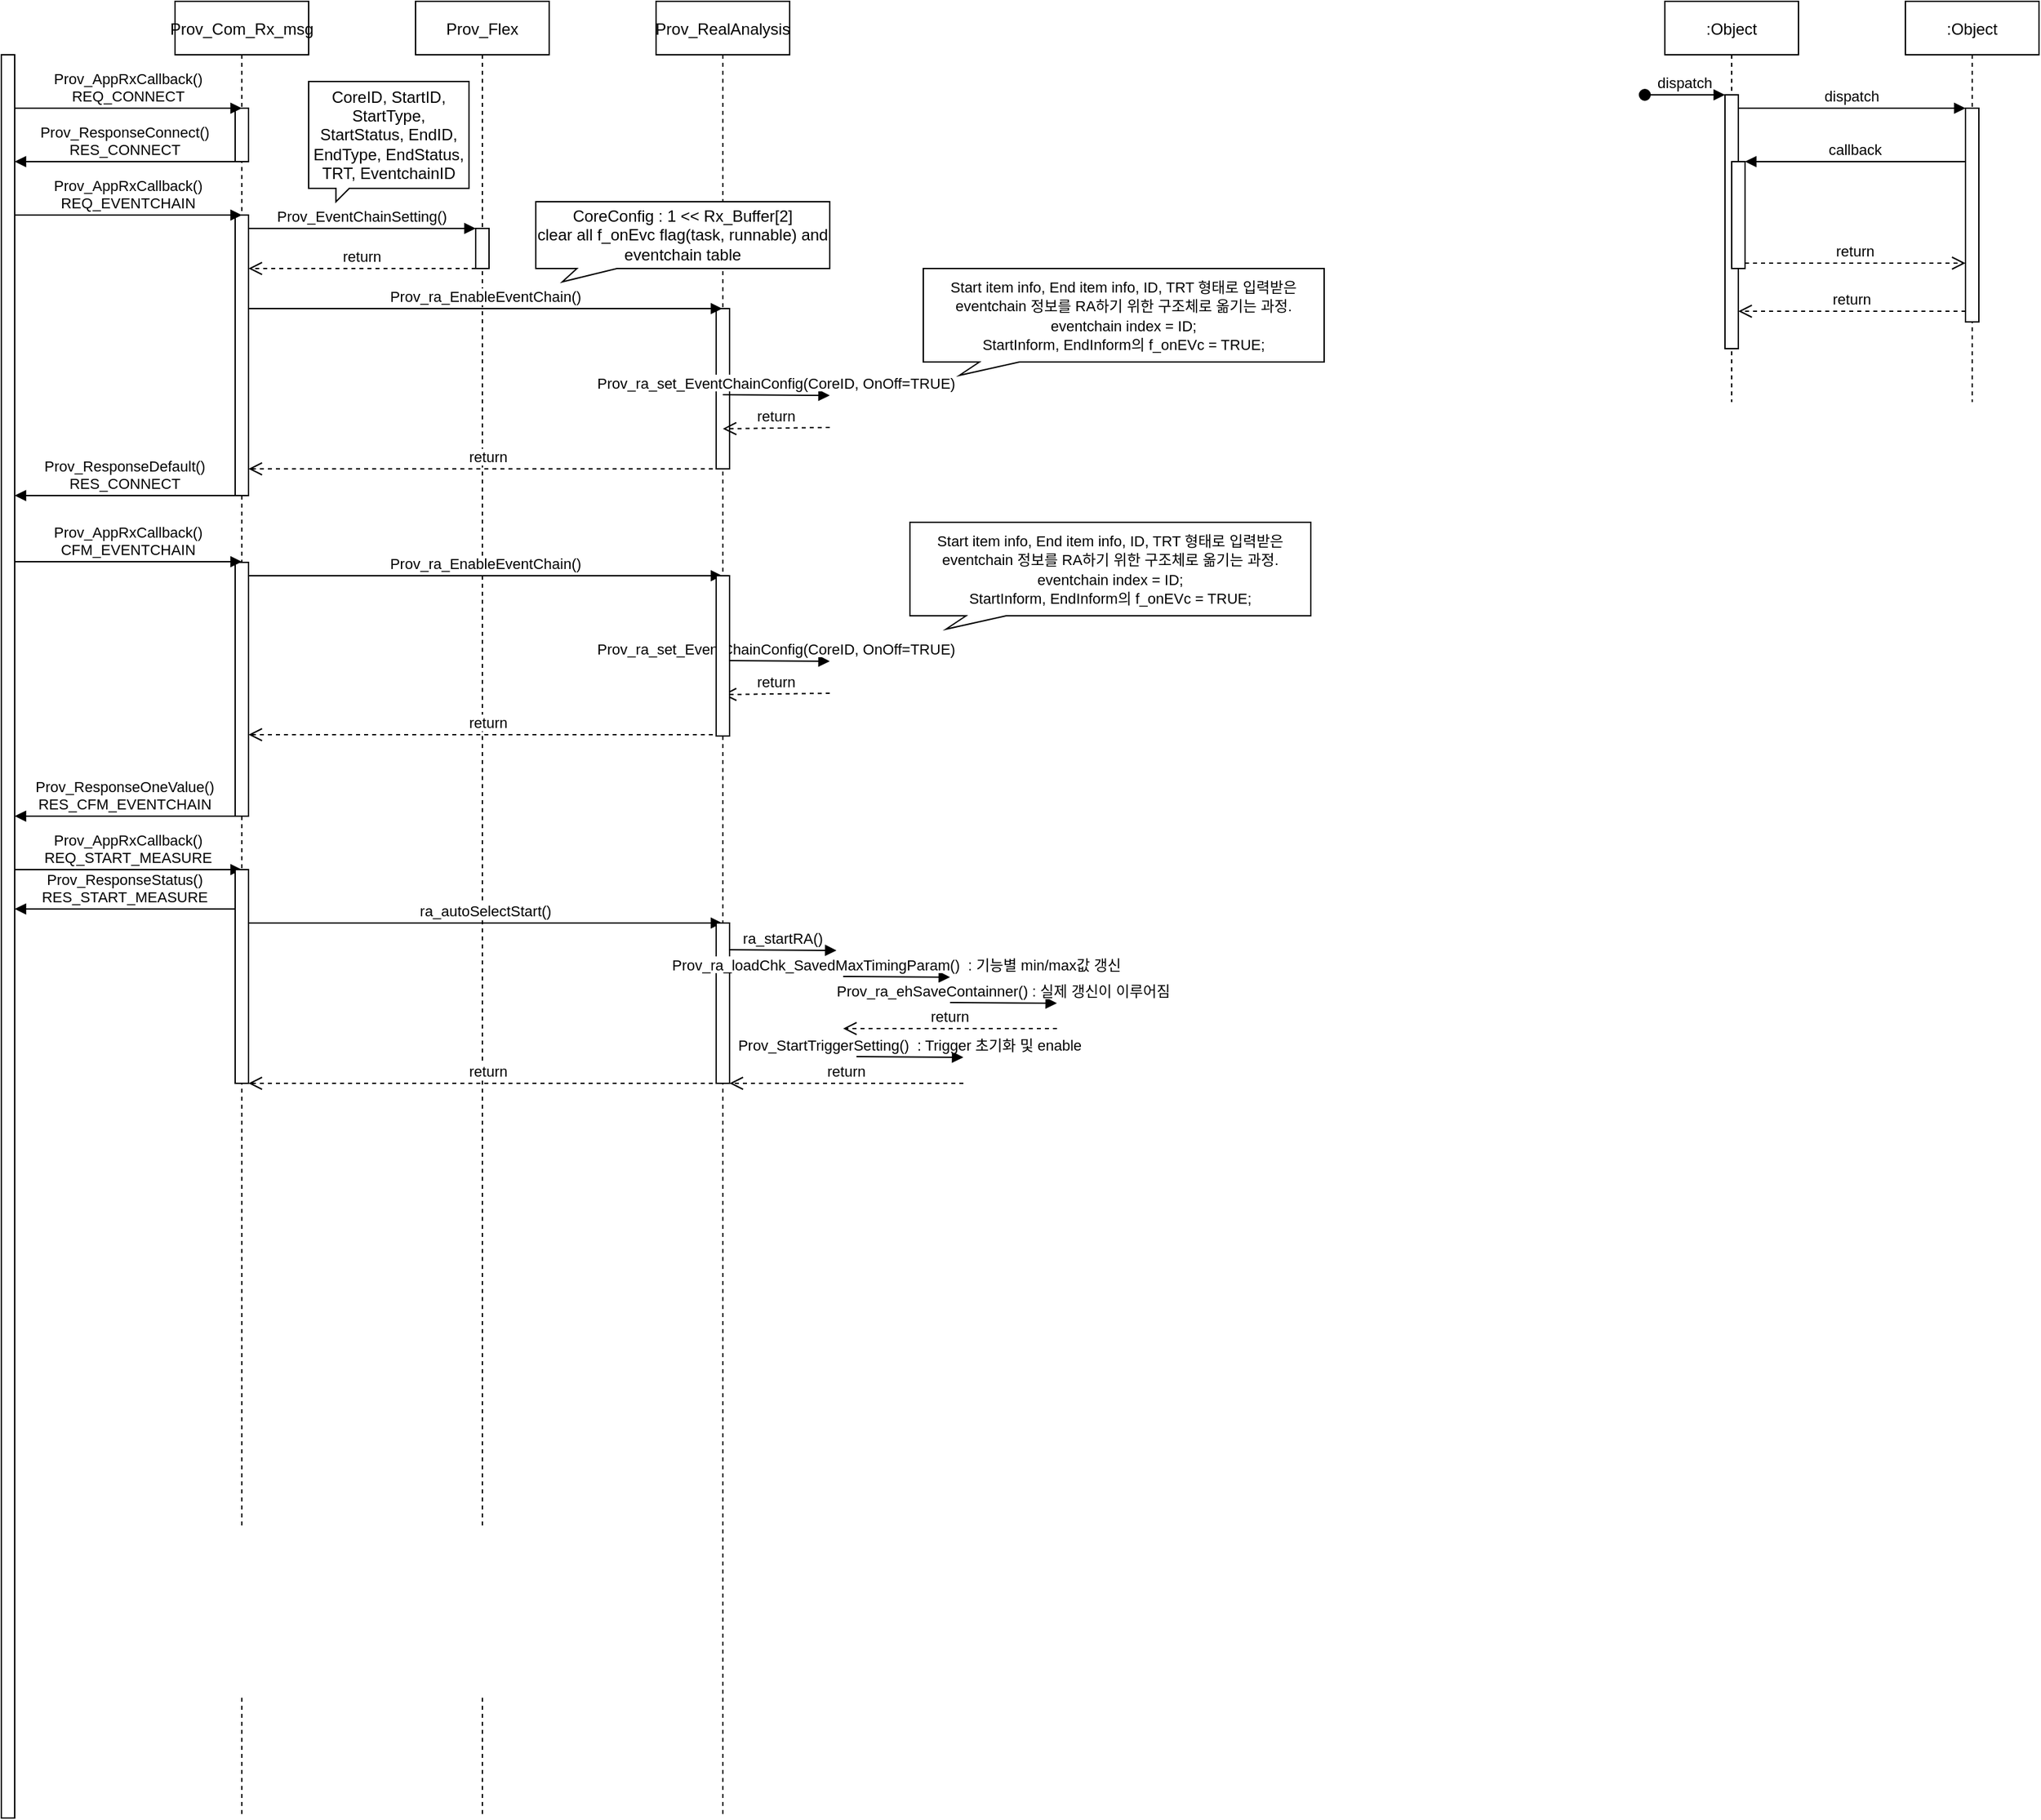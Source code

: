<mxfile version="14.9.6" type="github">
  <diagram id="kgpKYQtTHZ0yAKxKKP6v" name="Page-1">
    <mxGraphModel dx="1662" dy="796" grid="1" gridSize="10" guides="1" tooltips="1" connect="1" arrows="1" fold="1" page="1" pageScale="1" pageWidth="1200" pageHeight="1920" background="none" math="0" shadow="0">
      <root>
        <object label="" id="0">
          <mxCell />
        </object>
        <mxCell id="1" parent="0" />
        <mxCell id="3nuBFxr9cyL0pnOWT2aG-1" value="Prov_Com_Rx_msg" style="shape=umlLifeline;perimeter=lifelinePerimeter;container=1;collapsible=0;recursiveResize=0;rounded=0;shadow=0;strokeWidth=1;" parent="1" vertex="1">
          <mxGeometry x="170" y="40" width="100" height="1360" as="geometry" />
        </mxCell>
        <mxCell id="3nuBFxr9cyL0pnOWT2aG-2" value="" style="points=[];perimeter=orthogonalPerimeter;rounded=0;shadow=0;strokeWidth=1;" parent="3nuBFxr9cyL0pnOWT2aG-1" vertex="1">
          <mxGeometry x="45" y="80" width="10" height="40" as="geometry" />
        </mxCell>
        <mxCell id="3nuBFxr9cyL0pnOWT2aG-5" value="Prov_Flex" style="shape=umlLifeline;perimeter=lifelinePerimeter;container=1;collapsible=0;recursiveResize=0;rounded=0;shadow=0;strokeWidth=1;" parent="1" vertex="1">
          <mxGeometry x="350" y="40" width="100" height="1360" as="geometry" />
        </mxCell>
        <mxCell id="3nuBFxr9cyL0pnOWT2aG-6" value="" style="points=[];perimeter=orthogonalPerimeter;rounded=0;shadow=0;strokeWidth=1;" parent="3nuBFxr9cyL0pnOWT2aG-5" vertex="1">
          <mxGeometry x="45" y="170" width="10" height="30" as="geometry" />
        </mxCell>
        <mxCell id="O0rYHsYLg1H_dyIOlwgl-3" value="Prov_RealAnalysis" style="shape=umlLifeline;perimeter=lifelinePerimeter;container=1;collapsible=0;recursiveResize=0;rounded=0;shadow=0;strokeWidth=1;" vertex="1" parent="1">
          <mxGeometry x="530" y="40" width="100" height="1360" as="geometry" />
        </mxCell>
        <mxCell id="O0rYHsYLg1H_dyIOlwgl-4" value="" style="points=[];perimeter=orthogonalPerimeter;rounded=0;shadow=0;strokeWidth=1;" vertex="1" parent="O0rYHsYLg1H_dyIOlwgl-3">
          <mxGeometry x="45" y="230" width="10" height="120" as="geometry" />
        </mxCell>
        <mxCell id="O0rYHsYLg1H_dyIOlwgl-13" value=":Object" style="shape=umlLifeline;perimeter=lifelinePerimeter;container=1;collapsible=0;recursiveResize=0;rounded=0;shadow=0;strokeWidth=1;" vertex="1" parent="1">
          <mxGeometry x="1285" y="40" width="100" height="300" as="geometry" />
        </mxCell>
        <mxCell id="O0rYHsYLg1H_dyIOlwgl-14" value="" style="points=[];perimeter=orthogonalPerimeter;rounded=0;shadow=0;strokeWidth=1;" vertex="1" parent="O0rYHsYLg1H_dyIOlwgl-13">
          <mxGeometry x="45" y="70" width="10" height="190" as="geometry" />
        </mxCell>
        <mxCell id="O0rYHsYLg1H_dyIOlwgl-15" value="dispatch" style="verticalAlign=bottom;startArrow=oval;endArrow=block;startSize=8;shadow=0;strokeWidth=1;" edge="1" parent="O0rYHsYLg1H_dyIOlwgl-13" target="O0rYHsYLg1H_dyIOlwgl-14">
          <mxGeometry relative="1" as="geometry">
            <mxPoint x="-15" y="70" as="sourcePoint" />
          </mxGeometry>
        </mxCell>
        <mxCell id="O0rYHsYLg1H_dyIOlwgl-16" value="" style="points=[];perimeter=orthogonalPerimeter;rounded=0;shadow=0;strokeWidth=1;" vertex="1" parent="O0rYHsYLg1H_dyIOlwgl-13">
          <mxGeometry x="50" y="120" width="10" height="80" as="geometry" />
        </mxCell>
        <mxCell id="O0rYHsYLg1H_dyIOlwgl-17" value=":Object" style="shape=umlLifeline;perimeter=lifelinePerimeter;container=1;collapsible=0;recursiveResize=0;rounded=0;shadow=0;strokeWidth=1;" vertex="1" parent="1">
          <mxGeometry x="1465" y="40" width="100" height="300" as="geometry" />
        </mxCell>
        <mxCell id="O0rYHsYLg1H_dyIOlwgl-18" value="" style="points=[];perimeter=orthogonalPerimeter;rounded=0;shadow=0;strokeWidth=1;" vertex="1" parent="O0rYHsYLg1H_dyIOlwgl-17">
          <mxGeometry x="45" y="80" width="10" height="160" as="geometry" />
        </mxCell>
        <mxCell id="O0rYHsYLg1H_dyIOlwgl-19" value="return" style="verticalAlign=bottom;endArrow=open;dashed=1;endSize=8;exitX=0;exitY=0.95;shadow=0;strokeWidth=1;" edge="1" source="O0rYHsYLg1H_dyIOlwgl-18" target="O0rYHsYLg1H_dyIOlwgl-14" parent="1">
          <mxGeometry relative="1" as="geometry">
            <mxPoint x="1440" y="196" as="targetPoint" />
          </mxGeometry>
        </mxCell>
        <mxCell id="O0rYHsYLg1H_dyIOlwgl-20" value="dispatch" style="verticalAlign=bottom;endArrow=block;entryX=0;entryY=0;shadow=0;strokeWidth=1;" edge="1" source="O0rYHsYLg1H_dyIOlwgl-14" target="O0rYHsYLg1H_dyIOlwgl-18" parent="1">
          <mxGeometry relative="1" as="geometry">
            <mxPoint x="1440" y="120" as="sourcePoint" />
          </mxGeometry>
        </mxCell>
        <mxCell id="O0rYHsYLg1H_dyIOlwgl-21" value="callback" style="verticalAlign=bottom;endArrow=block;entryX=1;entryY=0;shadow=0;strokeWidth=1;" edge="1" source="O0rYHsYLg1H_dyIOlwgl-18" target="O0rYHsYLg1H_dyIOlwgl-16" parent="1">
          <mxGeometry relative="1" as="geometry">
            <mxPoint x="1405" y="160" as="sourcePoint" />
          </mxGeometry>
        </mxCell>
        <mxCell id="O0rYHsYLg1H_dyIOlwgl-22" value="return" style="verticalAlign=bottom;endArrow=open;dashed=1;endSize=8;exitX=1;exitY=0.95;shadow=0;strokeWidth=1;" edge="1" source="O0rYHsYLg1H_dyIOlwgl-16" target="O0rYHsYLg1H_dyIOlwgl-18" parent="1">
          <mxGeometry relative="1" as="geometry">
            <mxPoint x="1405" y="217" as="targetPoint" />
          </mxGeometry>
        </mxCell>
        <mxCell id="O0rYHsYLg1H_dyIOlwgl-25" value="" style="points=[];perimeter=orthogonalPerimeter;rounded=0;shadow=0;strokeWidth=1;" vertex="1" parent="1">
          <mxGeometry x="40" y="80" width="10" height="1320" as="geometry" />
        </mxCell>
        <mxCell id="O0rYHsYLg1H_dyIOlwgl-27" value="Prov_AppRxCallback()&#xa;REQ_CONNECT" style="verticalAlign=bottom;endArrow=block;entryX=0;entryY=0;shadow=0;strokeWidth=1;" edge="1" parent="1">
          <mxGeometry relative="1" as="geometry">
            <mxPoint x="50" y="120.0" as="sourcePoint" />
            <mxPoint x="220" y="120.0" as="targetPoint" />
          </mxGeometry>
        </mxCell>
        <mxCell id="O0rYHsYLg1H_dyIOlwgl-28" value="Prov_ResponseConnect()&#xa;RES_CONNECT" style="verticalAlign=bottom;endArrow=block;entryX=1;entryY=0;shadow=0;strokeWidth=1;" edge="1" parent="1">
          <mxGeometry relative="1" as="geometry">
            <mxPoint x="215" y="160" as="sourcePoint" />
            <mxPoint x="50" y="160" as="targetPoint" />
          </mxGeometry>
        </mxCell>
        <mxCell id="O0rYHsYLg1H_dyIOlwgl-30" value="" style="points=[];perimeter=orthogonalPerimeter;rounded=0;shadow=0;strokeWidth=1;" vertex="1" parent="1">
          <mxGeometry x="215" y="200" width="10" height="210" as="geometry" />
        </mxCell>
        <mxCell id="O0rYHsYLg1H_dyIOlwgl-29" value="Prov_AppRxCallback()&#xa;REQ_EVENTCHAIN" style="verticalAlign=bottom;endArrow=block;entryX=0;entryY=0;shadow=0;strokeWidth=1;" edge="1" parent="1">
          <mxGeometry relative="1" as="geometry">
            <mxPoint x="50" y="200.0" as="sourcePoint" />
            <mxPoint x="220" y="200.0" as="targetPoint" />
          </mxGeometry>
        </mxCell>
        <mxCell id="O0rYHsYLg1H_dyIOlwgl-34" value="Prov_EventChainSetting()" style="verticalAlign=bottom;endArrow=block;entryX=0;entryY=0;shadow=0;strokeWidth=1;" edge="1" parent="1">
          <mxGeometry relative="1" as="geometry">
            <mxPoint x="225" y="210.0" as="sourcePoint" />
            <mxPoint x="395" y="210.0" as="targetPoint" />
          </mxGeometry>
        </mxCell>
        <mxCell id="O0rYHsYLg1H_dyIOlwgl-35" value="CoreID, StartID, StartType, StartStatus, EndID, EndType, EndStatus, TRT, EventchainID" style="shape=callout;whiteSpace=wrap;html=1;perimeter=calloutPerimeter;position2=0.17;size=10;position=0.17;base=10;" vertex="1" parent="1">
          <mxGeometry x="270" y="100" width="120" height="90" as="geometry" />
        </mxCell>
        <mxCell id="O0rYHsYLg1H_dyIOlwgl-36" value="Prov_ResponseDefault()&#xa;RES_CONNECT" style="verticalAlign=bottom;endArrow=block;entryX=1;entryY=0;shadow=0;strokeWidth=1;" edge="1" parent="1">
          <mxGeometry relative="1" as="geometry">
            <mxPoint x="215" y="410" as="sourcePoint" />
            <mxPoint x="50" y="410" as="targetPoint" />
          </mxGeometry>
        </mxCell>
        <mxCell id="O0rYHsYLg1H_dyIOlwgl-39" value="return" style="verticalAlign=bottom;endArrow=open;dashed=1;endSize=8;exitX=0;exitY=0.95;shadow=0;strokeWidth=1;" edge="1" parent="1">
          <mxGeometry relative="1" as="geometry">
            <mxPoint x="225" y="240.0" as="targetPoint" />
            <mxPoint x="395" y="240.0" as="sourcePoint" />
          </mxGeometry>
        </mxCell>
        <mxCell id="O0rYHsYLg1H_dyIOlwgl-40" value="Prov_ra_EnableEventChain()" style="verticalAlign=bottom;endArrow=block;shadow=0;strokeWidth=1;" edge="1" parent="1" target="O0rYHsYLg1H_dyIOlwgl-3">
          <mxGeometry relative="1" as="geometry">
            <mxPoint x="225" y="270.0" as="sourcePoint" />
            <mxPoint x="570" y="270" as="targetPoint" />
          </mxGeometry>
        </mxCell>
        <mxCell id="O0rYHsYLg1H_dyIOlwgl-41" value="CoreConfig :&amp;nbsp;1 &amp;lt;&amp;lt; Rx_Buffer[2]&lt;br&gt;clear all f_onEvc flag(task, runnable) and eventchain table" style="shape=callout;whiteSpace=wrap;html=1;perimeter=calloutPerimeter;position2=0.09;size=10;position=0.14;base=30;direction=east;" vertex="1" parent="1">
          <mxGeometry x="440" y="190" width="220" height="60" as="geometry" />
        </mxCell>
        <mxCell id="O0rYHsYLg1H_dyIOlwgl-49" value="return" style="verticalAlign=bottom;endArrow=open;dashed=1;endSize=8;shadow=0;strokeWidth=1;" edge="1" parent="1">
          <mxGeometry relative="1" as="geometry">
            <mxPoint x="225" y="390.0" as="targetPoint" />
            <mxPoint x="584.5" y="390.0" as="sourcePoint" />
          </mxGeometry>
        </mxCell>
        <mxCell id="O0rYHsYLg1H_dyIOlwgl-55" value="Prov_ra_set_EventChainConfig(CoreID, OnOff=TRUE)" style="verticalAlign=bottom;endArrow=block;shadow=0;strokeWidth=1;" edge="1" parent="1">
          <mxGeometry relative="1" as="geometry">
            <mxPoint x="580" y="334.5" as="sourcePoint" />
            <mxPoint x="660" y="335" as="targetPoint" />
          </mxGeometry>
        </mxCell>
        <mxCell id="O0rYHsYLg1H_dyIOlwgl-56" value="return" style="verticalAlign=bottom;endArrow=open;dashed=1;endSize=8;shadow=0;strokeWidth=1;" edge="1" parent="1">
          <mxGeometry relative="1" as="geometry">
            <mxPoint x="580" y="360.0" as="targetPoint" />
            <mxPoint x="660" y="359" as="sourcePoint" />
          </mxGeometry>
        </mxCell>
        <mxCell id="O0rYHsYLg1H_dyIOlwgl-58" value="" style="points=[];perimeter=orthogonalPerimeter;rounded=0;shadow=0;strokeWidth=1;" vertex="1" parent="1">
          <mxGeometry x="215" y="460" width="10" height="190" as="geometry" />
        </mxCell>
        <mxCell id="O0rYHsYLg1H_dyIOlwgl-57" value="Prov_AppRxCallback()&#xa;CFM_EVENTCHAIN" style="verticalAlign=bottom;endArrow=block;entryX=0;entryY=0;shadow=0;strokeWidth=1;" edge="1" parent="1">
          <mxGeometry relative="1" as="geometry">
            <mxPoint x="50" y="459.5" as="sourcePoint" />
            <mxPoint x="220" y="459.5" as="targetPoint" />
          </mxGeometry>
        </mxCell>
        <mxCell id="O0rYHsYLg1H_dyIOlwgl-60" value="Prov_ResponseOneValue()&#xa;RES_CFM_EVENTCHAIN" style="verticalAlign=bottom;endArrow=block;entryX=1;entryY=0;shadow=0;strokeWidth=1;" edge="1" parent="1">
          <mxGeometry relative="1" as="geometry">
            <mxPoint x="215" y="650" as="sourcePoint" />
            <mxPoint x="50" y="650" as="targetPoint" />
          </mxGeometry>
        </mxCell>
        <mxCell id="O0rYHsYLg1H_dyIOlwgl-65" value="Prov_ra_EnableEventChain()" style="verticalAlign=bottom;endArrow=block;shadow=0;strokeWidth=1;" edge="1" parent="1">
          <mxGeometry relative="1" as="geometry">
            <mxPoint x="225" y="470" as="sourcePoint" />
            <mxPoint x="579.5" y="470" as="targetPoint" />
          </mxGeometry>
        </mxCell>
        <mxCell id="O0rYHsYLg1H_dyIOlwgl-71" value="return" style="verticalAlign=bottom;endArrow=open;dashed=1;endSize=8;shadow=0;strokeWidth=1;" edge="1" parent="1">
          <mxGeometry relative="1" as="geometry">
            <mxPoint x="225" y="589.0" as="targetPoint" />
            <mxPoint x="584.5" y="589.0" as="sourcePoint" />
          </mxGeometry>
        </mxCell>
        <mxCell id="O0rYHsYLg1H_dyIOlwgl-72" value="Prov_ra_set_EventChainConfig(CoreID, OnOff=TRUE)" style="verticalAlign=bottom;endArrow=block;shadow=0;strokeWidth=1;" edge="1" parent="1">
          <mxGeometry relative="1" as="geometry">
            <mxPoint x="580" y="533.5" as="sourcePoint" />
            <mxPoint x="660" y="534" as="targetPoint" />
          </mxGeometry>
        </mxCell>
        <mxCell id="O0rYHsYLg1H_dyIOlwgl-73" value="return" style="verticalAlign=bottom;endArrow=open;dashed=1;endSize=8;shadow=0;strokeWidth=1;" edge="1" parent="1">
          <mxGeometry relative="1" as="geometry">
            <mxPoint x="580" y="559.0" as="targetPoint" />
            <mxPoint x="660" y="558" as="sourcePoint" />
          </mxGeometry>
        </mxCell>
        <mxCell id="O0rYHsYLg1H_dyIOlwgl-75" value="" style="points=[];perimeter=orthogonalPerimeter;rounded=0;shadow=0;strokeWidth=1;" vertex="1" parent="1">
          <mxGeometry x="575" y="470" width="10" height="120" as="geometry" />
        </mxCell>
        <mxCell id="O0rYHsYLg1H_dyIOlwgl-76" value="Prov_AppRxCallback()&#xa;REQ_START_MEASURE" style="verticalAlign=bottom;endArrow=block;entryX=0;entryY=0;shadow=0;strokeWidth=1;" edge="1" parent="1">
          <mxGeometry relative="1" as="geometry">
            <mxPoint x="50" y="690.0" as="sourcePoint" />
            <mxPoint x="220" y="690.0" as="targetPoint" />
          </mxGeometry>
        </mxCell>
        <mxCell id="O0rYHsYLg1H_dyIOlwgl-77" value="" style="points=[];perimeter=orthogonalPerimeter;rounded=0;shadow=0;strokeWidth=1;" vertex="1" parent="1">
          <mxGeometry x="215" y="690" width="10" height="160" as="geometry" />
        </mxCell>
        <mxCell id="O0rYHsYLg1H_dyIOlwgl-78" value="Prov_ResponseStatus()&#xa;RES_START_MEASURE" style="verticalAlign=bottom;endArrow=block;entryX=1;entryY=0;shadow=0;strokeWidth=1;" edge="1" parent="1">
          <mxGeometry relative="1" as="geometry">
            <mxPoint x="215" y="719.5" as="sourcePoint" />
            <mxPoint x="50" y="719.5" as="targetPoint" />
          </mxGeometry>
        </mxCell>
        <mxCell id="O0rYHsYLg1H_dyIOlwgl-79" value="ra_autoSelectStart()" style="verticalAlign=bottom;endArrow=block;shadow=0;strokeWidth=1;" edge="1" parent="1">
          <mxGeometry relative="1" as="geometry">
            <mxPoint x="225" y="730" as="sourcePoint" />
            <mxPoint x="579.5" y="730" as="targetPoint" />
          </mxGeometry>
        </mxCell>
        <mxCell id="O0rYHsYLg1H_dyIOlwgl-80" value="" style="points=[];perimeter=orthogonalPerimeter;rounded=0;shadow=0;strokeWidth=1;" vertex="1" parent="1">
          <mxGeometry x="575" y="730" width="10" height="120" as="geometry" />
        </mxCell>
        <mxCell id="O0rYHsYLg1H_dyIOlwgl-83" value="ra_startRA()" style="verticalAlign=bottom;endArrow=block;shadow=0;strokeWidth=1;" edge="1" parent="1">
          <mxGeometry relative="1" as="geometry">
            <mxPoint x="585" y="750" as="sourcePoint" />
            <mxPoint x="665" y="750.5" as="targetPoint" />
          </mxGeometry>
        </mxCell>
        <mxCell id="O0rYHsYLg1H_dyIOlwgl-86" value="Prov_ra_loadChk_SavedMaxTimingParam()  : 기능별 min/max값 갱신" style="verticalAlign=bottom;endArrow=block;shadow=0;strokeWidth=1;" edge="1" parent="1">
          <mxGeometry relative="1" as="geometry">
            <mxPoint x="670" y="770" as="sourcePoint" />
            <mxPoint x="750" y="770.5" as="targetPoint" />
          </mxGeometry>
        </mxCell>
        <mxCell id="O0rYHsYLg1H_dyIOlwgl-87" value="Prov_ra_ehSaveContainner() : 실제 갱신이 이루어짐" style="verticalAlign=bottom;endArrow=block;shadow=0;strokeWidth=1;" edge="1" parent="1">
          <mxGeometry relative="1" as="geometry">
            <mxPoint x="750" y="789.5" as="sourcePoint" />
            <mxPoint x="830" y="790" as="targetPoint" />
          </mxGeometry>
        </mxCell>
        <mxCell id="O0rYHsYLg1H_dyIOlwgl-88" value="return" style="verticalAlign=bottom;endArrow=open;dashed=1;endSize=8;shadow=0;strokeWidth=1;" edge="1" parent="1">
          <mxGeometry relative="1" as="geometry">
            <mxPoint x="670" y="809" as="targetPoint" />
            <mxPoint x="830" y="809" as="sourcePoint" />
          </mxGeometry>
        </mxCell>
        <mxCell id="O0rYHsYLg1H_dyIOlwgl-89" value="return" style="verticalAlign=bottom;endArrow=open;dashed=1;endSize=8;shadow=0;strokeWidth=1;" edge="1" parent="1">
          <mxGeometry relative="1" as="geometry">
            <mxPoint x="225" y="850.0" as="targetPoint" />
            <mxPoint x="584.5" y="850.0" as="sourcePoint" />
          </mxGeometry>
        </mxCell>
        <mxCell id="O0rYHsYLg1H_dyIOlwgl-92" value="Prov_StartTriggerSetting()  : Trigger 초기화 및 enable" style="verticalAlign=bottom;endArrow=block;shadow=0;strokeWidth=1;" edge="1" parent="1">
          <mxGeometry relative="1" as="geometry">
            <mxPoint x="680" y="830" as="sourcePoint" />
            <mxPoint x="760" y="830.5" as="targetPoint" />
          </mxGeometry>
        </mxCell>
        <mxCell id="O0rYHsYLg1H_dyIOlwgl-93" value="return" style="verticalAlign=bottom;endArrow=open;dashed=1;endSize=8;shadow=0;strokeWidth=1;" edge="1" parent="1">
          <mxGeometry relative="1" as="geometry">
            <mxPoint x="585" y="850" as="targetPoint" />
            <mxPoint x="760" y="850" as="sourcePoint" />
          </mxGeometry>
        </mxCell>
        <mxCell id="O0rYHsYLg1H_dyIOlwgl-94" value="&lt;span style=&quot;font-family: &amp;#34;helvetica&amp;#34; ; font-size: 11px ; background-color: rgb(255 , 255 , 255)&quot;&gt;Start item info, End item info, ID, TRT 형태로 입력받은 eventchain 정보를 RA하기 위한 구조체로 옮기는 과정.&lt;/span&gt;&lt;br style=&quot;font-family: &amp;#34;helvetica&amp;#34; ; font-size: 11px&quot;&gt;&lt;span style=&quot;font-family: &amp;#34;helvetica&amp;#34; ; font-size: 11px ; background-color: rgb(255 , 255 , 255)&quot;&gt;eventchain index = ID;&lt;/span&gt;&lt;br style=&quot;font-family: &amp;#34;helvetica&amp;#34; ; font-size: 11px&quot;&gt;&lt;span style=&quot;font-family: &amp;#34;helvetica&amp;#34; ; font-size: 11px ; background-color: rgb(255 , 255 , 255)&quot;&gt;StartInform, EndInform의 f_onEVc = TRUE;&lt;/span&gt;" style="shape=callout;whiteSpace=wrap;html=1;perimeter=calloutPerimeter;position2=0.09;size=10;position=0.14;base=30;direction=east;" vertex="1" parent="1">
          <mxGeometry x="730" y="240" width="300" height="80" as="geometry" />
        </mxCell>
        <mxCell id="O0rYHsYLg1H_dyIOlwgl-95" value="&lt;span style=&quot;font-family: &amp;#34;helvetica&amp;#34; ; font-size: 11px ; background-color: rgb(255 , 255 , 255)&quot;&gt;Start item info, End item info, ID, TRT 형태로 입력받은 eventchain 정보를 RA하기 위한 구조체로 옮기는 과정.&lt;/span&gt;&lt;br style=&quot;font-family: &amp;#34;helvetica&amp;#34; ; font-size: 11px&quot;&gt;&lt;span style=&quot;font-family: &amp;#34;helvetica&amp;#34; ; font-size: 11px ; background-color: rgb(255 , 255 , 255)&quot;&gt;eventchain index = ID;&lt;/span&gt;&lt;br style=&quot;font-family: &amp;#34;helvetica&amp;#34; ; font-size: 11px&quot;&gt;&lt;span style=&quot;font-family: &amp;#34;helvetica&amp;#34; ; font-size: 11px ; background-color: rgb(255 , 255 , 255)&quot;&gt;StartInform, EndInform의 f_onEVc = TRUE;&lt;/span&gt;" style="shape=callout;whiteSpace=wrap;html=1;perimeter=calloutPerimeter;position2=0.09;size=10;position=0.14;base=30;direction=east;" vertex="1" parent="1">
          <mxGeometry x="720" y="430" width="300" height="80" as="geometry" />
        </mxCell>
      </root>
    </mxGraphModel>
  </diagram>
</mxfile>
